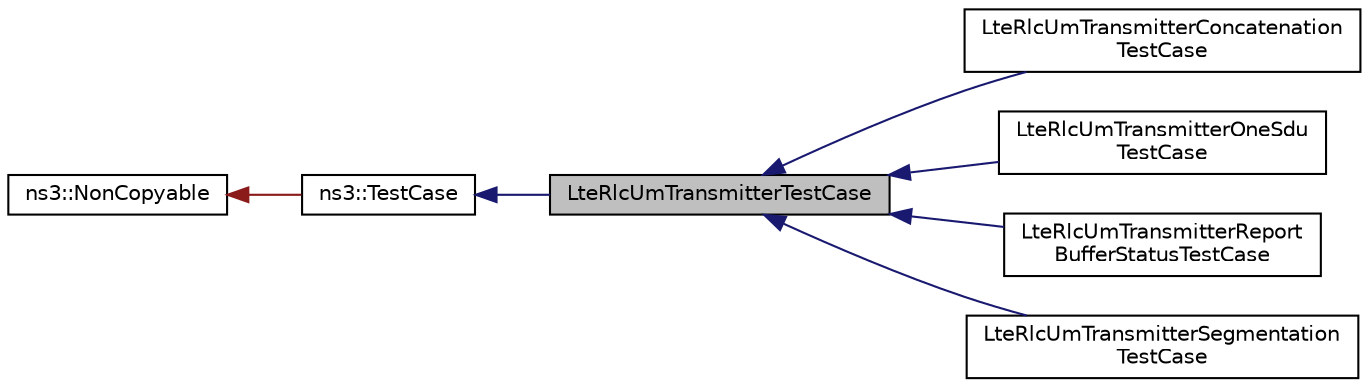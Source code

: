 digraph "LteRlcUmTransmitterTestCase"
{
 // LATEX_PDF_SIZE
  edge [fontname="Helvetica",fontsize="10",labelfontname="Helvetica",labelfontsize="10"];
  node [fontname="Helvetica",fontsize="10",shape=record];
  rankdir="LR";
  Node1 [label="LteRlcUmTransmitterTestCase",height=0.2,width=0.4,color="black", fillcolor="grey75", style="filled", fontcolor="black",tooltip="Test case used by LteRlcUmTransmitterOneSduTestCase to create topology and to implement functionaliti..."];
  Node2 -> Node1 [dir="back",color="midnightblue",fontsize="10",style="solid",fontname="Helvetica"];
  Node2 [label="ns3::TestCase",height=0.2,width=0.4,color="black", fillcolor="white", style="filled",URL="$classns3_1_1_test_case.html",tooltip="encapsulates test code"];
  Node3 -> Node2 [dir="back",color="firebrick4",fontsize="10",style="solid",fontname="Helvetica"];
  Node3 [label="ns3::NonCopyable",height=0.2,width=0.4,color="black", fillcolor="white", style="filled",URL="$classns3_1_1_non_copyable.html",tooltip="A base class for (non-Singleton) objects which shouldn't be copied."];
  Node1 -> Node4 [dir="back",color="midnightblue",fontsize="10",style="solid",fontname="Helvetica"];
  Node4 [label="LteRlcUmTransmitterConcatenation\lTestCase",height=0.2,width=0.4,color="black", fillcolor="white", style="filled",URL="$class_lte_rlc_um_transmitter_concatenation_test_case.html",tooltip="Test 4.1.1.3 Concatenation (n SDUs => One PDU)"];
  Node1 -> Node5 [dir="back",color="midnightblue",fontsize="10",style="solid",fontname="Helvetica"];
  Node5 [label="LteRlcUmTransmitterOneSdu\lTestCase",height=0.2,width=0.4,color="black", fillcolor="white", style="filled",URL="$class_lte_rlc_um_transmitter_one_sdu_test_case.html",tooltip="Test 4.1.1.1 One SDU, One PDU."];
  Node1 -> Node6 [dir="back",color="midnightblue",fontsize="10",style="solid",fontname="Helvetica"];
  Node6 [label="LteRlcUmTransmitterReport\lBufferStatusTestCase",height=0.2,width=0.4,color="black", fillcolor="white", style="filled",URL="$class_lte_rlc_um_transmitter_report_buffer_status_test_case.html",tooltip="Test 4.1.1.4 Report Buffer Status (test primitive parameters)"];
  Node1 -> Node7 [dir="back",color="midnightblue",fontsize="10",style="solid",fontname="Helvetica"];
  Node7 [label="LteRlcUmTransmitterSegmentation\lTestCase",height=0.2,width=0.4,color="black", fillcolor="white", style="filled",URL="$class_lte_rlc_um_transmitter_segmentation_test_case.html",tooltip="Test 4.1.1.2 Segmentation (One SDU => n PDUs)"];
}
